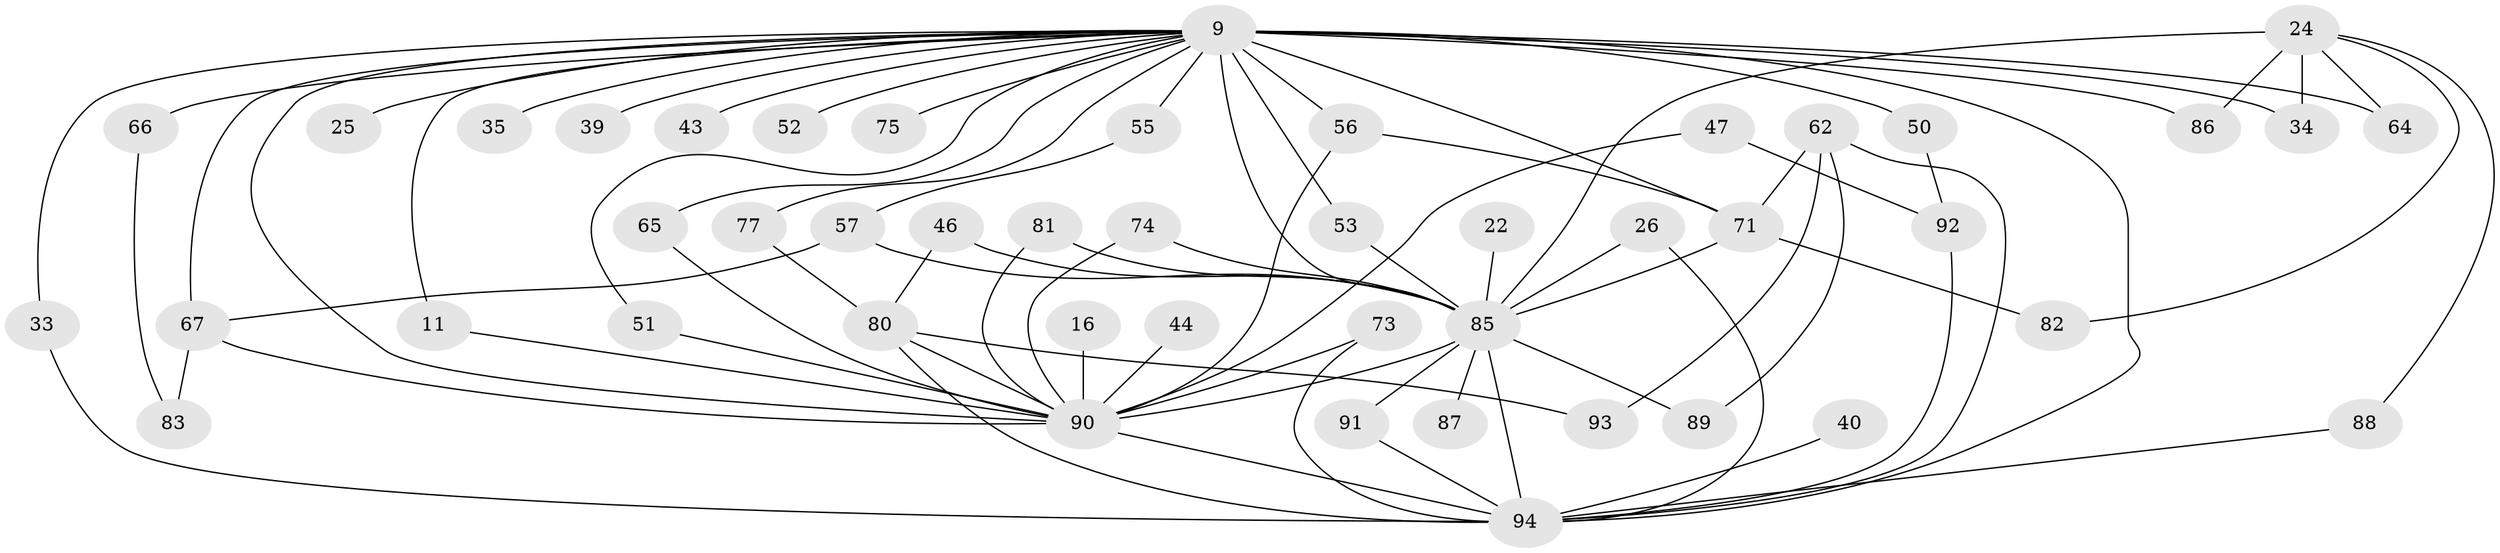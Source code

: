 // original degree distribution, {21: 0.010638297872340425, 19: 0.02127659574468085, 23: 0.010638297872340425, 26: 0.010638297872340425, 17: 0.0425531914893617, 18: 0.010638297872340425, 2: 0.5851063829787234, 9: 0.010638297872340425, 3: 0.14893617021276595, 4: 0.06382978723404255, 8: 0.010638297872340425, 7: 0.010638297872340425, 5: 0.0425531914893617, 6: 0.02127659574468085}
// Generated by graph-tools (version 1.1) at 2025/44/03/09/25 04:44:07]
// undirected, 47 vertices, 79 edges
graph export_dot {
graph [start="1"]
  node [color=gray90,style=filled];
  9 [super="+3+5"];
  11;
  16;
  22;
  24;
  25;
  26;
  33;
  34;
  35;
  39;
  40;
  43;
  44;
  46;
  47;
  50 [super="+19"];
  51;
  52;
  53;
  55;
  56 [super="+29+15"];
  57 [super="+38"];
  62;
  64 [super="+32"];
  65;
  66;
  67 [super="+54"];
  71 [super="+21"];
  73;
  74;
  75;
  77;
  80 [super="+68"];
  81;
  82;
  83;
  85 [super="+6+36+70+84"];
  86;
  87;
  88;
  89;
  90 [super="+48+69+10"];
  91;
  92 [super="+41"];
  93;
  94 [super="+12+78"];
  9 -- 25 [weight=2];
  9 -- 35 [weight=2];
  9 -- 52 [weight=2];
  9 -- 85 [weight=14];
  9 -- 11;
  9 -- 86;
  9 -- 34;
  9 -- 39 [weight=2];
  9 -- 51;
  9 -- 56 [weight=4];
  9 -- 50 [weight=3];
  9 -- 64 [weight=2];
  9 -- 65;
  9 -- 66 [weight=2];
  9 -- 75;
  9 -- 77;
  9 -- 94 [weight=16];
  9 -- 33;
  9 -- 43 [weight=2];
  9 -- 53;
  9 -- 55;
  9 -- 71;
  9 -- 67;
  9 -- 90 [weight=8];
  11 -- 90;
  16 -- 90 [weight=2];
  22 -- 85 [weight=2];
  24 -- 34;
  24 -- 82;
  24 -- 86;
  24 -- 88;
  24 -- 64;
  24 -- 85 [weight=2];
  26 -- 85;
  26 -- 94;
  33 -- 94;
  40 -- 94 [weight=2];
  44 -- 90 [weight=2];
  46 -- 80;
  46 -- 85;
  47 -- 92;
  47 -- 90;
  50 -- 92 [weight=2];
  51 -- 90;
  53 -- 85;
  55 -- 57;
  56 -- 71;
  56 -- 90;
  57 -- 85 [weight=4];
  57 -- 67;
  62 -- 89;
  62 -- 93;
  62 -- 71;
  62 -- 94;
  65 -- 90;
  66 -- 83;
  67 -- 83;
  67 -- 90;
  71 -- 82;
  71 -- 85;
  73 -- 94;
  73 -- 90;
  74 -- 85;
  74 -- 90;
  77 -- 80;
  80 -- 93;
  80 -- 94 [weight=4];
  80 -- 90 [weight=2];
  81 -- 85;
  81 -- 90;
  85 -- 87 [weight=2];
  85 -- 89;
  85 -- 91;
  85 -- 94 [weight=11];
  85 -- 90 [weight=6];
  88 -- 94;
  90 -- 94 [weight=5];
  91 -- 94;
  92 -- 94;
}
